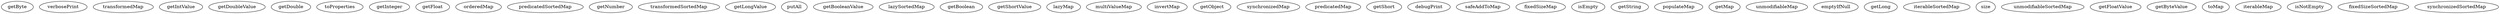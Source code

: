 digraph G {
getByte;
verbosePrint;
transformedMap;
getIntValue;
getDoubleValue;
getDouble;
toProperties;
getInteger;
getFloat;
orderedMap;
predicatedSortedMap;
getNumber;
transformedSortedMap;
getLongValue;
putAll;
getBooleanValue;
lazySortedMap;
getBoolean;
getShortValue;
lazyMap;
multiValueMap;
invertMap;
getObject;
synchronizedMap;
predicatedMap;
getShort;
debugPrint;
safeAddToMap;
fixedSizeMap;
isEmpty;
getString;
populateMap;
getMap;
unmodifiableMap;
emptyIfNull;
getLong;
iterableSortedMap;
size;
unmodifiableSortedMap;
getFloatValue;
getByteValue;
toMap;
iterableMap;
isNotEmpty;
fixedSizeSortedMap;
synchronizedSortedMap;
}